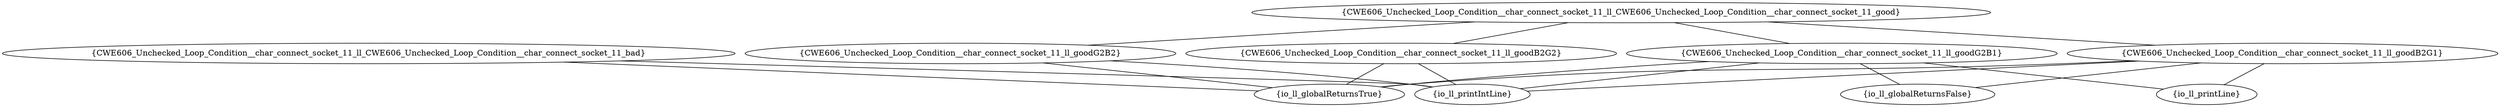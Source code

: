 graph "cg graph" {
CWE606_Unchecked_Loop_Condition__char_connect_socket_11_ll_goodB2G2 [label="{CWE606_Unchecked_Loop_Condition__char_connect_socket_11_ll_goodB2G2}"];
io_ll_globalReturnsTrue [label="{io_ll_globalReturnsTrue}"];
io_ll_printIntLine [label="{io_ll_printIntLine}"];
CWE606_Unchecked_Loop_Condition__char_connect_socket_11_ll_goodG2B2 [label="{CWE606_Unchecked_Loop_Condition__char_connect_socket_11_ll_goodG2B2}"];
CWE606_Unchecked_Loop_Condition__char_connect_socket_11_ll_CWE606_Unchecked_Loop_Condition__char_connect_socket_11_good [label="{CWE606_Unchecked_Loop_Condition__char_connect_socket_11_ll_CWE606_Unchecked_Loop_Condition__char_connect_socket_11_good}"];
CWE606_Unchecked_Loop_Condition__char_connect_socket_11_ll_goodB2G1 [label="{CWE606_Unchecked_Loop_Condition__char_connect_socket_11_ll_goodB2G1}"];
CWE606_Unchecked_Loop_Condition__char_connect_socket_11_ll_goodG2B1 [label="{CWE606_Unchecked_Loop_Condition__char_connect_socket_11_ll_goodG2B1}"];
io_ll_globalReturnsFalse [label="{io_ll_globalReturnsFalse}"];
io_ll_printLine [label="{io_ll_printLine}"];
CWE606_Unchecked_Loop_Condition__char_connect_socket_11_ll_CWE606_Unchecked_Loop_Condition__char_connect_socket_11_bad [label="{CWE606_Unchecked_Loop_Condition__char_connect_socket_11_ll_CWE606_Unchecked_Loop_Condition__char_connect_socket_11_bad}"];
CWE606_Unchecked_Loop_Condition__char_connect_socket_11_ll_goodB2G2 -- io_ll_globalReturnsTrue;
CWE606_Unchecked_Loop_Condition__char_connect_socket_11_ll_goodB2G2 -- io_ll_printIntLine;
CWE606_Unchecked_Loop_Condition__char_connect_socket_11_ll_goodG2B2 -- io_ll_globalReturnsTrue;
CWE606_Unchecked_Loop_Condition__char_connect_socket_11_ll_goodG2B2 -- io_ll_printIntLine;
CWE606_Unchecked_Loop_Condition__char_connect_socket_11_ll_CWE606_Unchecked_Loop_Condition__char_connect_socket_11_good -- CWE606_Unchecked_Loop_Condition__char_connect_socket_11_ll_goodB2G1;
CWE606_Unchecked_Loop_Condition__char_connect_socket_11_ll_CWE606_Unchecked_Loop_Condition__char_connect_socket_11_good -- CWE606_Unchecked_Loop_Condition__char_connect_socket_11_ll_goodB2G2;
CWE606_Unchecked_Loop_Condition__char_connect_socket_11_ll_CWE606_Unchecked_Loop_Condition__char_connect_socket_11_good -- CWE606_Unchecked_Loop_Condition__char_connect_socket_11_ll_goodG2B1;
CWE606_Unchecked_Loop_Condition__char_connect_socket_11_ll_CWE606_Unchecked_Loop_Condition__char_connect_socket_11_good -- CWE606_Unchecked_Loop_Condition__char_connect_socket_11_ll_goodG2B2;
CWE606_Unchecked_Loop_Condition__char_connect_socket_11_ll_goodB2G1 -- io_ll_globalReturnsTrue;
CWE606_Unchecked_Loop_Condition__char_connect_socket_11_ll_goodB2G1 -- io_ll_globalReturnsFalse;
CWE606_Unchecked_Loop_Condition__char_connect_socket_11_ll_goodB2G1 -- io_ll_printLine;
CWE606_Unchecked_Loop_Condition__char_connect_socket_11_ll_goodB2G1 -- io_ll_printIntLine;
CWE606_Unchecked_Loop_Condition__char_connect_socket_11_ll_goodG2B1 -- io_ll_globalReturnsFalse;
CWE606_Unchecked_Loop_Condition__char_connect_socket_11_ll_goodG2B1 -- io_ll_printLine;
CWE606_Unchecked_Loop_Condition__char_connect_socket_11_ll_goodG2B1 -- io_ll_globalReturnsTrue;
CWE606_Unchecked_Loop_Condition__char_connect_socket_11_ll_goodG2B1 -- io_ll_printIntLine;
CWE606_Unchecked_Loop_Condition__char_connect_socket_11_ll_CWE606_Unchecked_Loop_Condition__char_connect_socket_11_bad -- io_ll_globalReturnsTrue;
CWE606_Unchecked_Loop_Condition__char_connect_socket_11_ll_CWE606_Unchecked_Loop_Condition__char_connect_socket_11_bad -- io_ll_printIntLine;
}
